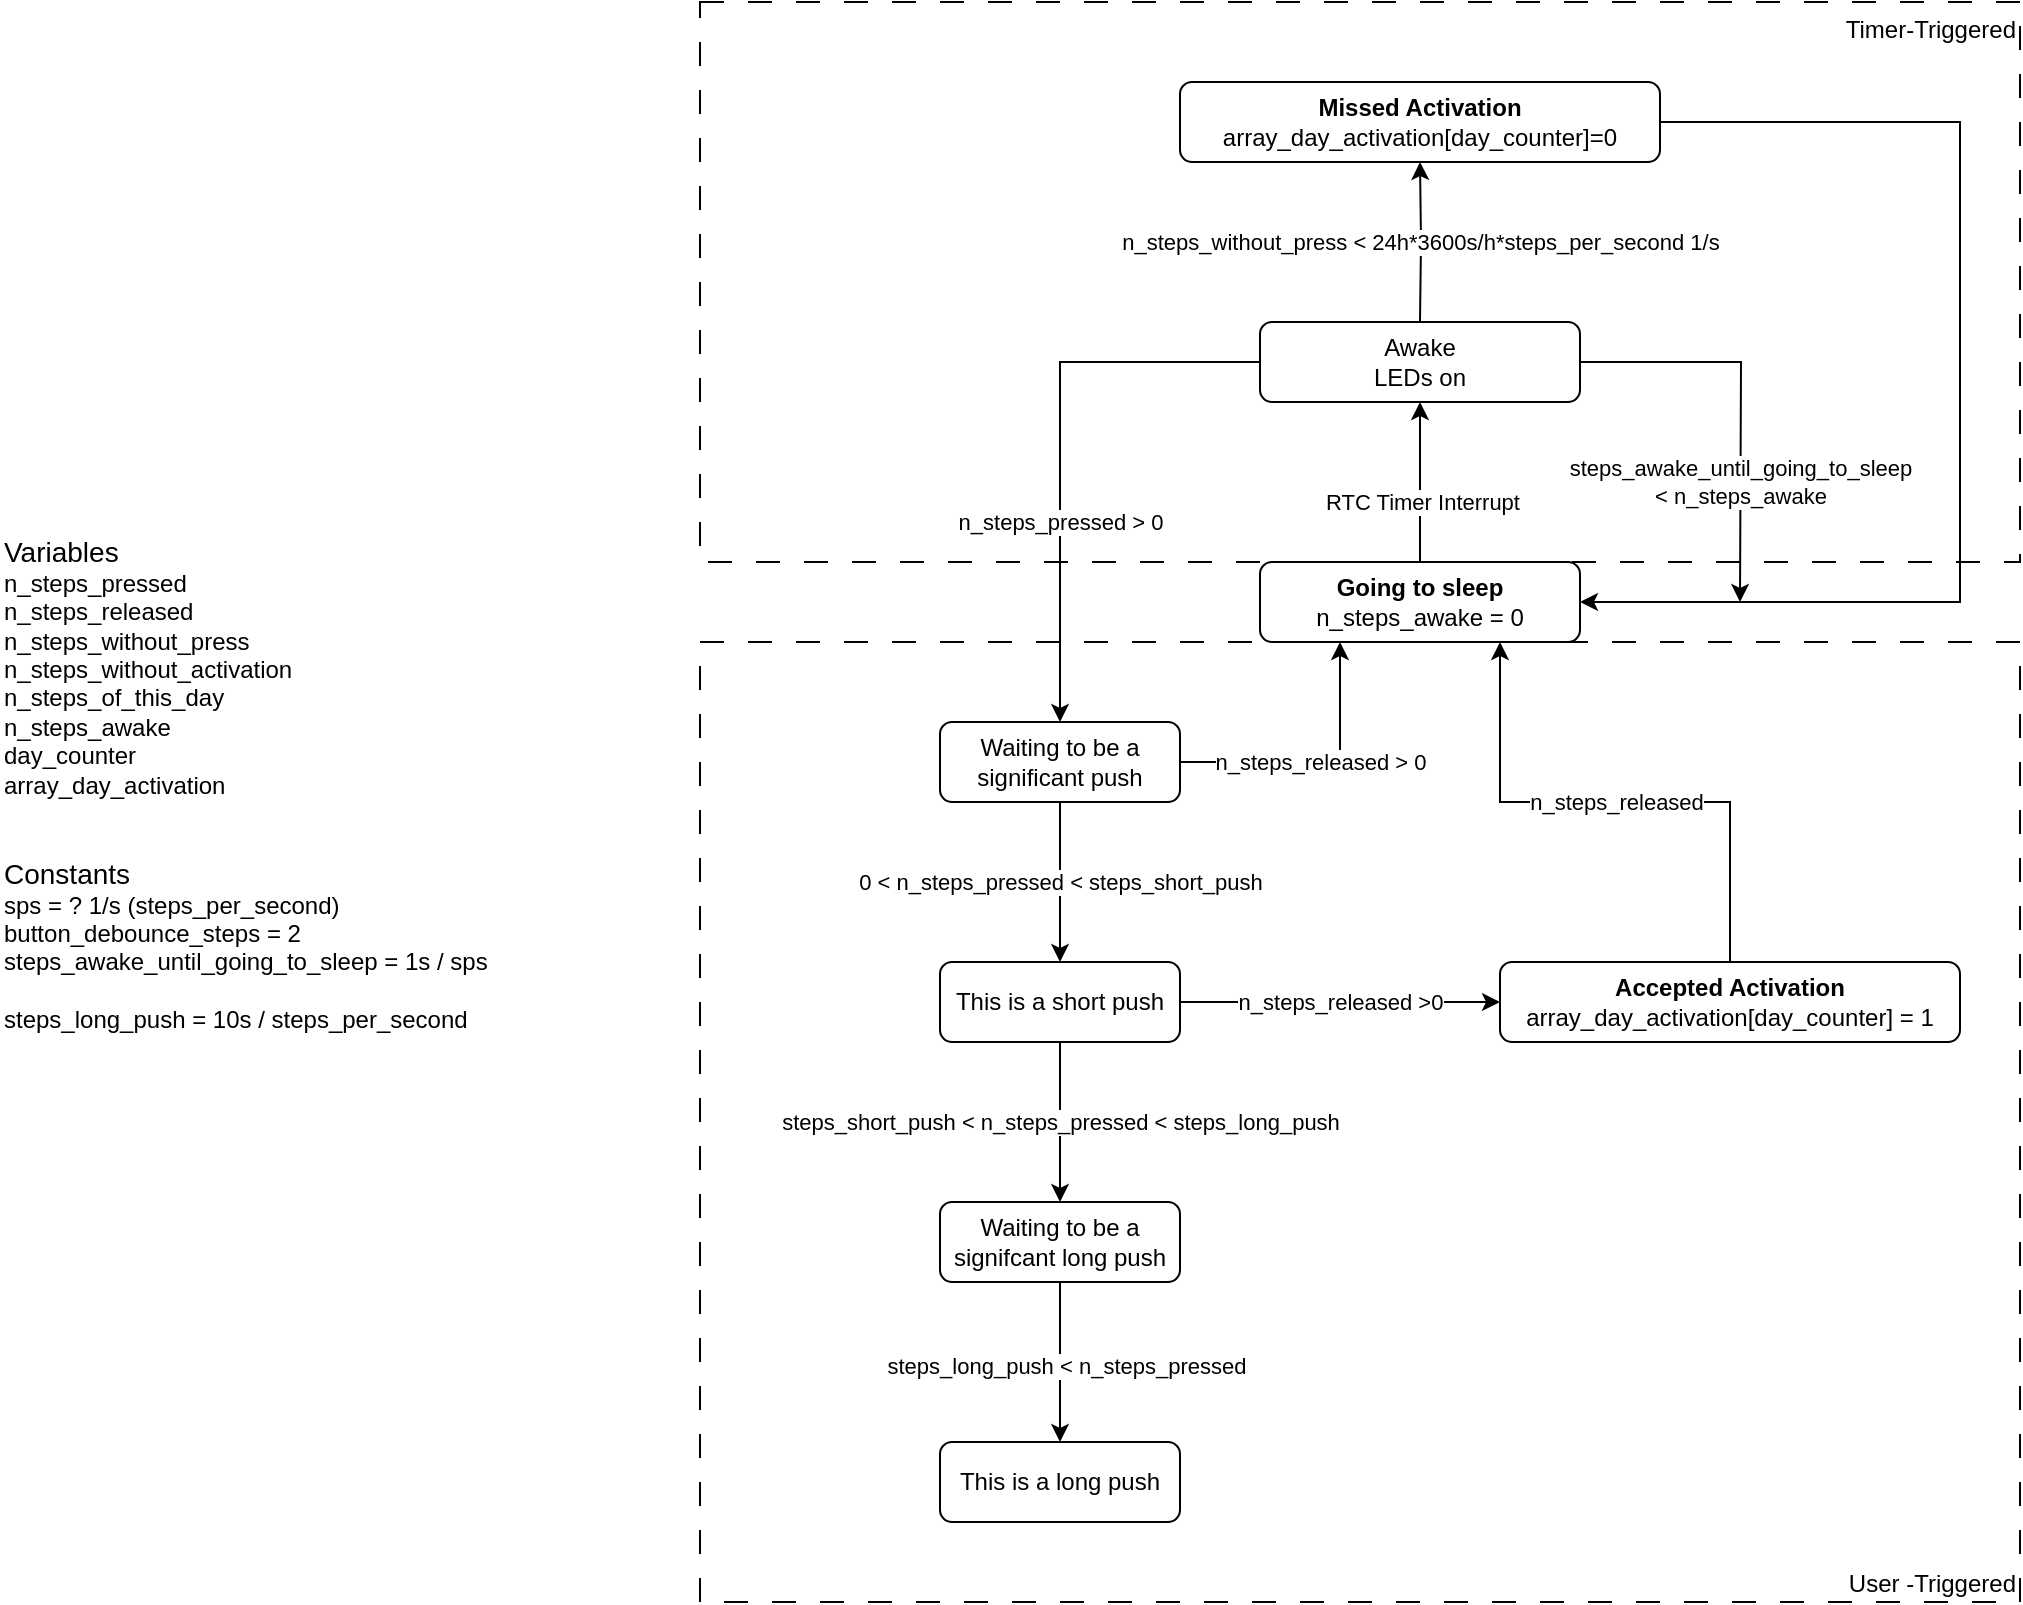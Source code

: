 <mxfile version="24.6.4" type="device">
  <diagram id="C5RBs43oDa-KdzZeNtuy" name="Page-1">
    <mxGraphModel dx="2901" dy="2365" grid="1" gridSize="10" guides="1" tooltips="1" connect="1" arrows="1" fold="1" page="1" pageScale="1" pageWidth="827" pageHeight="1169" math="0" shadow="0">
      <root>
        <mxCell id="WIyWlLk6GJQsqaUBKTNV-0" />
        <mxCell id="WIyWlLk6GJQsqaUBKTNV-1" parent="WIyWlLk6GJQsqaUBKTNV-0" />
        <mxCell id="Zca6fgg9WE0_3WFFqNH4-5" value="Timer-Triggered" style="rounded=0;whiteSpace=wrap;html=1;fillColor=none;dashed=1;dashPattern=12 12;align=right;verticalAlign=top;" parent="WIyWlLk6GJQsqaUBKTNV-1" vertex="1">
          <mxGeometry x="160" y="-40" width="660" height="280" as="geometry" />
        </mxCell>
        <mxCell id="MZPHr9ysJYLROjtgFWOI-9" value="0 &amp;lt; n_steps_pressed &amp;lt; steps_short_push" style="edgeStyle=orthogonalEdgeStyle;rounded=0;orthogonalLoop=1;jettySize=auto;html=1;" parent="WIyWlLk6GJQsqaUBKTNV-1" source="WIyWlLk6GJQsqaUBKTNV-3" target="MZPHr9ysJYLROjtgFWOI-2" edge="1">
          <mxGeometry relative="1" as="geometry" />
        </mxCell>
        <mxCell id="Zca6fgg9WE0_3WFFqNH4-0" value="n_steps_released &amp;gt; 0" style="edgeStyle=orthogonalEdgeStyle;rounded=0;orthogonalLoop=1;jettySize=auto;html=1;exitX=1;exitY=0.5;exitDx=0;exitDy=0;entryX=0.25;entryY=1;entryDx=0;entryDy=0;" parent="WIyWlLk6GJQsqaUBKTNV-1" source="WIyWlLk6GJQsqaUBKTNV-3" target="MZPHr9ysJYLROjtgFWOI-3" edge="1">
          <mxGeometry relative="1" as="geometry" />
        </mxCell>
        <mxCell id="WIyWlLk6GJQsqaUBKTNV-3" value="Waiting to be a significant push" style="rounded=1;whiteSpace=wrap;html=1;fontSize=12;glass=0;strokeWidth=1;shadow=0;" parent="WIyWlLk6GJQsqaUBKTNV-1" vertex="1">
          <mxGeometry x="280" y="320" width="120" height="40" as="geometry" />
        </mxCell>
        <mxCell id="MZPHr9ysJYLROjtgFWOI-6" value="steps_short_push &amp;lt; n_steps_pressed &amp;lt; steps_long_push" style="edgeStyle=orthogonalEdgeStyle;rounded=0;orthogonalLoop=1;jettySize=auto;html=1;" parent="WIyWlLk6GJQsqaUBKTNV-1" source="MZPHr9ysJYLROjtgFWOI-2" target="MZPHr9ysJYLROjtgFWOI-5" edge="1">
          <mxGeometry relative="1" as="geometry" />
        </mxCell>
        <mxCell id="Zca6fgg9WE0_3WFFqNH4-2" value="n_steps_released &amp;gt;0" style="edgeStyle=orthogonalEdgeStyle;rounded=0;orthogonalLoop=1;jettySize=auto;html=1;exitX=1;exitY=0.5;exitDx=0;exitDy=0;entryX=0;entryY=0.5;entryDx=0;entryDy=0;" parent="WIyWlLk6GJQsqaUBKTNV-1" source="MZPHr9ysJYLROjtgFWOI-2" target="Zca6fgg9WE0_3WFFqNH4-1" edge="1">
          <mxGeometry relative="1" as="geometry" />
        </mxCell>
        <mxCell id="MZPHr9ysJYLROjtgFWOI-2" value="This is a short push" style="rounded=1;whiteSpace=wrap;html=1;fontSize=12;glass=0;strokeWidth=1;shadow=0;" parent="WIyWlLk6GJQsqaUBKTNV-1" vertex="1">
          <mxGeometry x="280" y="440" width="120" height="40" as="geometry" />
        </mxCell>
        <mxCell id="MZPHr9ysJYLROjtgFWOI-12" value="n_steps_pressed &amp;gt; 0" style="edgeStyle=orthogonalEdgeStyle;rounded=0;orthogonalLoop=1;jettySize=auto;html=1;exitX=0;exitY=0.5;exitDx=0;exitDy=0;entryX=0.5;entryY=0;entryDx=0;entryDy=0;" parent="WIyWlLk6GJQsqaUBKTNV-1" source="Zca6fgg9WE0_3WFFqNH4-14" target="WIyWlLk6GJQsqaUBKTNV-3" edge="1">
          <mxGeometry x="0.286" relative="1" as="geometry">
            <mxPoint as="offset" />
          </mxGeometry>
        </mxCell>
        <mxCell id="MZPHr9ysJYLROjtgFWOI-8" value="" style="edgeStyle=orthogonalEdgeStyle;rounded=0;orthogonalLoop=1;jettySize=auto;html=1;" parent="WIyWlLk6GJQsqaUBKTNV-1" source="MZPHr9ysJYLROjtgFWOI-5" target="MZPHr9ysJYLROjtgFWOI-7" edge="1">
          <mxGeometry relative="1" as="geometry" />
        </mxCell>
        <mxCell id="MZPHr9ysJYLROjtgFWOI-13" value="steps_long_push &amp;lt; n_steps_pressed " style="edgeLabel;html=1;align=center;verticalAlign=middle;resizable=0;points=[];" parent="MZPHr9ysJYLROjtgFWOI-8" vertex="1" connectable="0">
          <mxGeometry x="0.045" y="3" relative="1" as="geometry">
            <mxPoint as="offset" />
          </mxGeometry>
        </mxCell>
        <mxCell id="MZPHr9ysJYLROjtgFWOI-5" value="Waiting to be a signifcant long push" style="rounded=1;whiteSpace=wrap;html=1;fontSize=12;glass=0;strokeWidth=1;shadow=0;" parent="WIyWlLk6GJQsqaUBKTNV-1" vertex="1">
          <mxGeometry x="280" y="560" width="120" height="40" as="geometry" />
        </mxCell>
        <mxCell id="MZPHr9ysJYLROjtgFWOI-7" value="This is a long push" style="rounded=1;whiteSpace=wrap;html=1;fontSize=12;glass=0;strokeWidth=1;shadow=0;" parent="WIyWlLk6GJQsqaUBKTNV-1" vertex="1">
          <mxGeometry x="280" y="680" width="120" height="40" as="geometry" />
        </mxCell>
        <mxCell id="MZPHr9ysJYLROjtgFWOI-11" value="&lt;div&gt;&lt;font style=&quot;font-size: 14px;&quot;&gt;Variables&lt;br&gt;&lt;/font&gt;&lt;/div&gt;&lt;div&gt;n_steps_pressed&lt;/div&gt;&lt;div&gt;n_steps_released&lt;/div&gt;&lt;div&gt;n_steps_without_press&lt;/div&gt;&lt;div&gt;n_steps_without_activation&lt;/div&gt;&lt;div&gt;n_steps_of_this_day&lt;/div&gt;&lt;div&gt;n_steps_awake&lt;br&gt;&lt;/div&gt;&lt;div&gt;day_counter &lt;br&gt;&lt;/div&gt;&lt;div&gt;array_day_activation&lt;br&gt;&lt;/div&gt;&lt;div&gt;&lt;br&gt;&lt;/div&gt;&lt;div&gt;&lt;br&gt;&lt;/div&gt;&lt;div&gt;&lt;font style=&quot;font-size: 14px;&quot;&gt;Constants&lt;/font&gt;&lt;/div&gt;&lt;div&gt;sps = ? 1/s (steps_per_second)&lt;br&gt;&lt;/div&gt;&lt;div&gt;button_debounce_steps = 2&lt;br&gt;&lt;/div&gt;&lt;div&gt;steps_awake_until_going_to_sleep = 1s / sps&lt;br&gt;&lt;/div&gt;&lt;div&gt;&lt;br&gt;&lt;/div&gt;&lt;div&gt;steps_long_push = 10s / steps_per_second&lt;b&gt;&lt;br&gt;&lt;/b&gt;&lt;/div&gt;" style="text;html=1;align=left;verticalAlign=top;whiteSpace=wrap;rounded=0;" parent="WIyWlLk6GJQsqaUBKTNV-1" vertex="1">
          <mxGeometry x="-190" y="220" width="290" height="280" as="geometry" />
        </mxCell>
        <mxCell id="Zca6fgg9WE0_3WFFqNH4-3" value="n_steps_released" style="edgeStyle=orthogonalEdgeStyle;rounded=0;orthogonalLoop=1;jettySize=auto;html=1;exitX=0.5;exitY=0;exitDx=0;exitDy=0;entryX=0.75;entryY=1;entryDx=0;entryDy=0;" parent="WIyWlLk6GJQsqaUBKTNV-1" source="Zca6fgg9WE0_3WFFqNH4-1" target="MZPHr9ysJYLROjtgFWOI-3" edge="1">
          <mxGeometry relative="1" as="geometry" />
        </mxCell>
        <mxCell id="Zca6fgg9WE0_3WFFqNH4-1" value="&lt;div&gt;&lt;b&gt;Accepted Activation&lt;/b&gt;&lt;/div&gt;&lt;div&gt;array_day_activation[day_counter] = 1&lt;br&gt;&lt;/div&gt;" style="rounded=1;whiteSpace=wrap;html=1;fontSize=12;glass=0;strokeWidth=1;shadow=0;" parent="WIyWlLk6GJQsqaUBKTNV-1" vertex="1">
          <mxGeometry x="560" y="440" width="230" height="40" as="geometry" />
        </mxCell>
        <mxCell id="Zca6fgg9WE0_3WFFqNH4-4" value="&lt;div&gt;User -Triggered&lt;br&gt;&lt;/div&gt;" style="rounded=0;whiteSpace=wrap;html=1;fillColor=none;dashed=1;dashPattern=12 12;align=right;verticalAlign=bottom;" parent="WIyWlLk6GJQsqaUBKTNV-1" vertex="1">
          <mxGeometry x="160" y="280" width="660" height="480" as="geometry" />
        </mxCell>
        <mxCell id="Zca6fgg9WE0_3WFFqNH4-10" value="n_steps_without_press &amp;lt; 24h*3600s/h*steps_per_second 1/s" style="edgeStyle=orthogonalEdgeStyle;rounded=0;orthogonalLoop=1;jettySize=auto;html=1;" parent="WIyWlLk6GJQsqaUBKTNV-1" target="Zca6fgg9WE0_3WFFqNH4-9" edge="1">
          <mxGeometry relative="1" as="geometry">
            <mxPoint x="520" y="120" as="sourcePoint" />
          </mxGeometry>
        </mxCell>
        <mxCell id="Zca6fgg9WE0_3WFFqNH4-15" value="" style="edgeStyle=orthogonalEdgeStyle;rounded=0;orthogonalLoop=1;jettySize=auto;html=1;" parent="WIyWlLk6GJQsqaUBKTNV-1" source="MZPHr9ysJYLROjtgFWOI-3" target="Zca6fgg9WE0_3WFFqNH4-14" edge="1">
          <mxGeometry relative="1" as="geometry" />
        </mxCell>
        <mxCell id="Zca6fgg9WE0_3WFFqNH4-16" value="RTC Timer Interrupt " style="edgeLabel;html=1;align=center;verticalAlign=middle;resizable=0;points=[];" parent="Zca6fgg9WE0_3WFFqNH4-15" vertex="1" connectable="0">
          <mxGeometry x="-0.25" y="-1" relative="1" as="geometry">
            <mxPoint as="offset" />
          </mxGeometry>
        </mxCell>
        <mxCell id="MZPHr9ysJYLROjtgFWOI-3" value="&lt;div&gt;&lt;b&gt;Going to sleep&lt;/b&gt;&lt;/div&gt;&lt;div&gt;n_steps_awake = 0&lt;br&gt;&lt;/div&gt;" style="rounded=1;whiteSpace=wrap;html=1;fontSize=12;glass=0;strokeWidth=1;shadow=0;" parent="WIyWlLk6GJQsqaUBKTNV-1" vertex="1">
          <mxGeometry x="440" y="240" width="160" height="40" as="geometry" />
        </mxCell>
        <mxCell id="Zca6fgg9WE0_3WFFqNH4-11" style="edgeStyle=orthogonalEdgeStyle;rounded=0;orthogonalLoop=1;jettySize=auto;html=1;exitX=1;exitY=0.5;exitDx=0;exitDy=0;entryX=1;entryY=0.5;entryDx=0;entryDy=0;" parent="WIyWlLk6GJQsqaUBKTNV-1" source="Zca6fgg9WE0_3WFFqNH4-9" target="MZPHr9ysJYLROjtgFWOI-3" edge="1">
          <mxGeometry relative="1" as="geometry">
            <Array as="points">
              <mxPoint x="790" y="20" />
              <mxPoint x="790" y="260" />
            </Array>
          </mxGeometry>
        </mxCell>
        <mxCell id="Zca6fgg9WE0_3WFFqNH4-9" value="&lt;div&gt;&lt;b&gt;Missed Activation&lt;/b&gt;&lt;/div&gt;&lt;div&gt;array_day_activation[day_counter]=0&lt;/div&gt;" style="rounded=1;whiteSpace=wrap;html=1;fontSize=12;glass=0;strokeWidth=1;shadow=0;" parent="WIyWlLk6GJQsqaUBKTNV-1" vertex="1">
          <mxGeometry x="400" width="240" height="40" as="geometry" />
        </mxCell>
        <mxCell id="Zca6fgg9WE0_3WFFqNH4-17" value="&lt;div&gt;steps_awake_until_going_to_sleep&lt;/div&gt;&lt;div&gt;&amp;lt; n_steps_awake &lt;/div&gt;" style="edgeStyle=orthogonalEdgeStyle;rounded=0;orthogonalLoop=1;jettySize=auto;html=1;exitX=1;exitY=0.5;exitDx=0;exitDy=0;" parent="WIyWlLk6GJQsqaUBKTNV-1" source="Zca6fgg9WE0_3WFFqNH4-14" edge="1">
          <mxGeometry x="0.402" relative="1" as="geometry">
            <mxPoint x="680" y="260" as="targetPoint" />
            <mxPoint as="offset" />
          </mxGeometry>
        </mxCell>
        <mxCell id="Zca6fgg9WE0_3WFFqNH4-14" value="&lt;div&gt;Awake &lt;/div&gt;LEDs on " style="rounded=1;whiteSpace=wrap;html=1;fontSize=12;glass=0;strokeWidth=1;shadow=0;" parent="WIyWlLk6GJQsqaUBKTNV-1" vertex="1">
          <mxGeometry x="440" y="120" width="160" height="40" as="geometry" />
        </mxCell>
      </root>
    </mxGraphModel>
  </diagram>
</mxfile>

